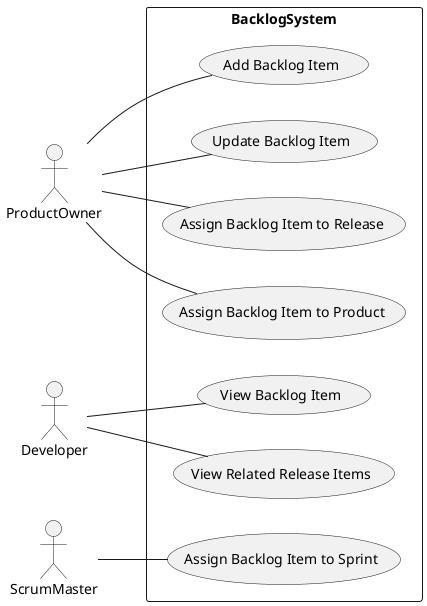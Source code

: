 @startuml
left to right direction
actor ProductOwner
actor Developer
actor ScrumMaster

rectangle BacklogSystem {
  ProductOwner -- (Add Backlog Item)
  ProductOwner -- (Update Backlog Item)
  ProductOwner -- (Assign Backlog Item to Release)
  ProductOwner -- (Assign Backlog Item to Product)
  Developer -- (View Backlog Item)
  Developer -- (View Related Release Items)
  ScrumMaster -- (Assign Backlog Item to Sprint)
}
@enduml